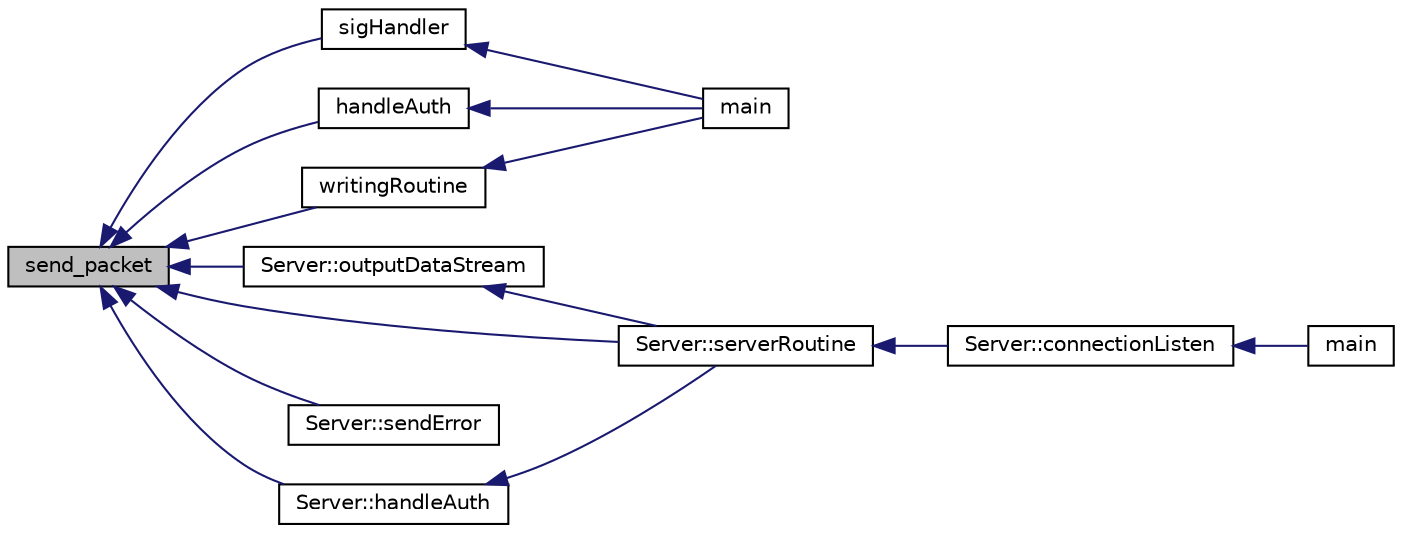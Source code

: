 digraph "send_packet"
{
  edge [fontname="Helvetica",fontsize="10",labelfontname="Helvetica",labelfontsize="10"];
  node [fontname="Helvetica",fontsize="10",shape=record];
  rankdir="LR";
  Node1 [label="send_packet",height=0.2,width=0.4,color="black", fillcolor="grey75", style="filled", fontcolor="black"];
  Node1 -> Node2 [dir="back",color="midnightblue",fontsize="10",style="solid"];
  Node2 [label="sigHandler",height=0.2,width=0.4,color="black", fillcolor="white", style="filled",URL="$client_8cpp.html#a6fbd5f39facef76ebf39841ec216c287"];
  Node2 -> Node3 [dir="back",color="midnightblue",fontsize="10",style="solid"];
  Node3 [label="main",height=0.2,width=0.4,color="black", fillcolor="white", style="filled",URL="$client_8cpp.html#a0ddf1224851353fc92bfbff6f499fa97"];
  Node1 -> Node4 [dir="back",color="midnightblue",fontsize="10",style="solid"];
  Node4 [label="handleAuth",height=0.2,width=0.4,color="black", fillcolor="white", style="filled",URL="$client_8cpp.html#acc99c06b8569296d01808f0193b0e44c"];
  Node4 -> Node3 [dir="back",color="midnightblue",fontsize="10",style="solid"];
  Node1 -> Node5 [dir="back",color="midnightblue",fontsize="10",style="solid"];
  Node5 [label="writingRoutine",height=0.2,width=0.4,color="black", fillcolor="white", style="filled",URL="$client_8cpp.html#a431ad8c77691faa3a9c61245742e432d"];
  Node5 -> Node3 [dir="back",color="midnightblue",fontsize="10",style="solid"];
  Node1 -> Node6 [dir="back",color="midnightblue",fontsize="10",style="solid"];
  Node6 [label="Server::outputDataStream",height=0.2,width=0.4,color="black", fillcolor="white", style="filled",URL="$classServer.html#a0b247f8f2166b36c3575c4678d0755e9",tooltip="Constantly reads output from the shell and outputs it to the SSL socket. "];
  Node6 -> Node7 [dir="back",color="midnightblue",fontsize="10",style="solid"];
  Node7 [label="Server::serverRoutine",height=0.2,width=0.4,color="black", fillcolor="white", style="filled",URL="$classServer.html#a47b6e405d109cdd27838220684f0e2e5",tooltip="Prepares execution environment. Runs out and input data streams, spawns a shell for the client..."];
  Node7 -> Node8 [dir="back",color="midnightblue",fontsize="10",style="solid"];
  Node8 [label="Server::connectionListen",height=0.2,width=0.4,color="black", fillcolor="white", style="filled",URL="$classServer.html#a258c0a0a42d0be99bc4a36b4e6212ed2",tooltip="Listens to connections, fork()&#39;s a child running a shell, reading and writing sessions for each conne..."];
  Node8 -> Node9 [dir="back",color="midnightblue",fontsize="10",style="solid"];
  Node9 [label="main",height=0.2,width=0.4,color="black", fillcolor="white", style="filled",URL="$server_2src_2main_8cpp.html#a0ddf1224851353fc92bfbff6f499fa97"];
  Node1 -> Node10 [dir="back",color="midnightblue",fontsize="10",style="solid"];
  Node10 [label="Server::sendError",height=0.2,width=0.4,color="black", fillcolor="white", style="filled",URL="$classServer.html#abc80f4931ae5b5860a9f70ffac1b89c5",tooltip="Sends an error to the SSL socket. "];
  Node1 -> Node7 [dir="back",color="midnightblue",fontsize="10",style="solid"];
  Node1 -> Node11 [dir="back",color="midnightblue",fontsize="10",style="solid"];
  Node11 [label="Server::handleAuth",height=0.2,width=0.4,color="black", fillcolor="white", style="filled",URL="$classServer.html#a7d999a07f62d1d3d7dff37b6935c01a6"];
  Node11 -> Node7 [dir="back",color="midnightblue",fontsize="10",style="solid"];
}
